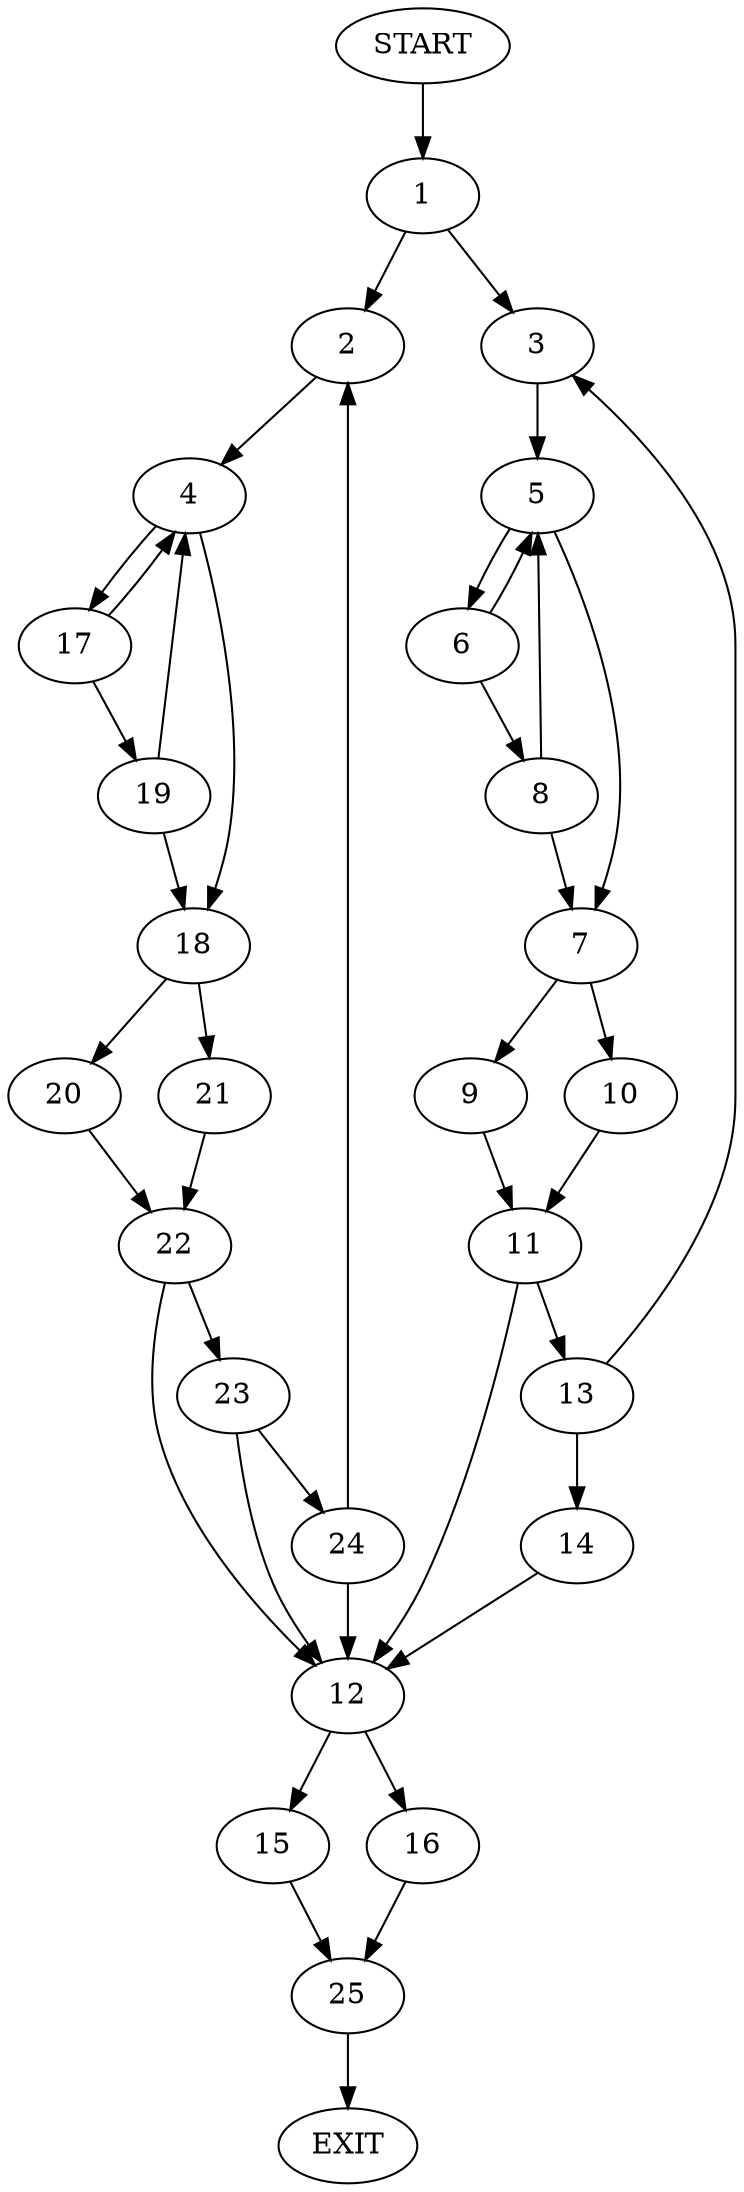 digraph {
0 [label="START"]
26 [label="EXIT"]
0 -> 1
1 -> 2
1 -> 3
2 -> 4
3 -> 5
5 -> 6
5 -> 7
6 -> 8
6 -> 5
7 -> 9
7 -> 10
8 -> 7
8 -> 5
10 -> 11
9 -> 11
11 -> 12
11 -> 13
13 -> 3
13 -> 14
12 -> 15
12 -> 16
14 -> 12
4 -> 17
4 -> 18
17 -> 4
17 -> 19
18 -> 20
18 -> 21
19 -> 4
19 -> 18
21 -> 22
20 -> 22
22 -> 12
22 -> 23
23 -> 12
23 -> 24
24 -> 12
24 -> 2
15 -> 25
16 -> 25
25 -> 26
}
